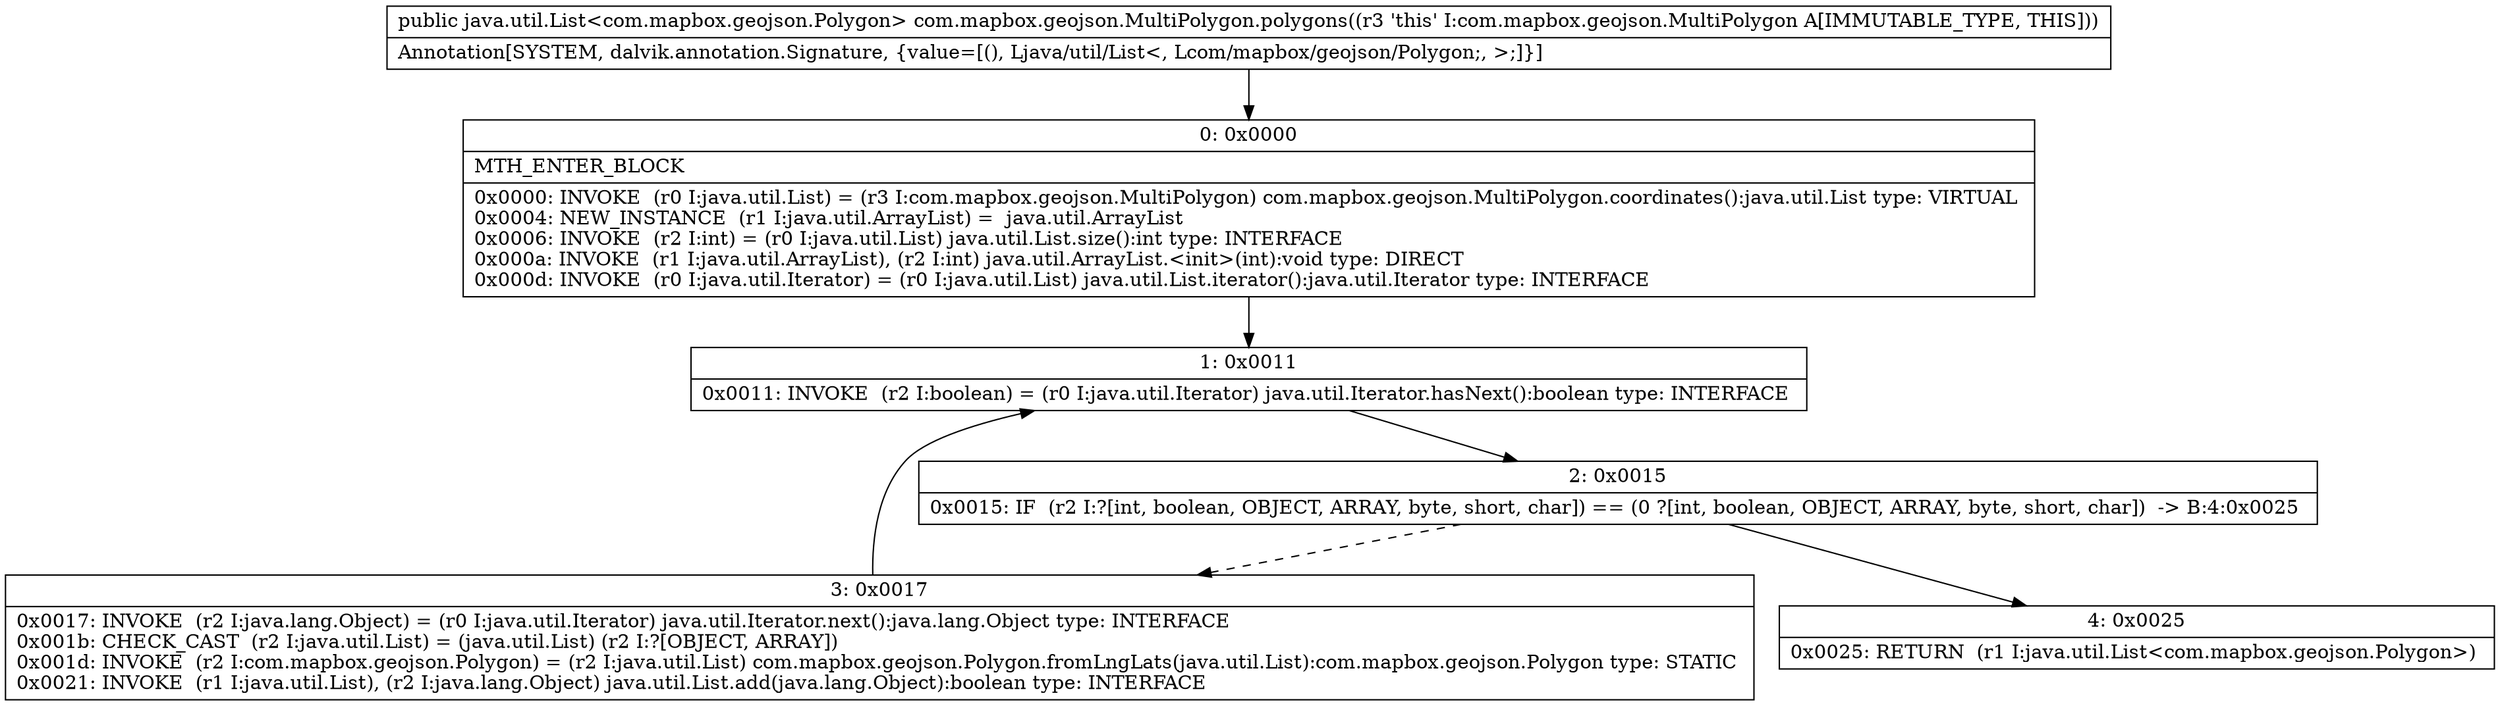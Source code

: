 digraph "CFG forcom.mapbox.geojson.MultiPolygon.polygons()Ljava\/util\/List;" {
Node_0 [shape=record,label="{0\:\ 0x0000|MTH_ENTER_BLOCK\l|0x0000: INVOKE  (r0 I:java.util.List) = (r3 I:com.mapbox.geojson.MultiPolygon) com.mapbox.geojson.MultiPolygon.coordinates():java.util.List type: VIRTUAL \l0x0004: NEW_INSTANCE  (r1 I:java.util.ArrayList) =  java.util.ArrayList \l0x0006: INVOKE  (r2 I:int) = (r0 I:java.util.List) java.util.List.size():int type: INTERFACE \l0x000a: INVOKE  (r1 I:java.util.ArrayList), (r2 I:int) java.util.ArrayList.\<init\>(int):void type: DIRECT \l0x000d: INVOKE  (r0 I:java.util.Iterator) = (r0 I:java.util.List) java.util.List.iterator():java.util.Iterator type: INTERFACE \l}"];
Node_1 [shape=record,label="{1\:\ 0x0011|0x0011: INVOKE  (r2 I:boolean) = (r0 I:java.util.Iterator) java.util.Iterator.hasNext():boolean type: INTERFACE \l}"];
Node_2 [shape=record,label="{2\:\ 0x0015|0x0015: IF  (r2 I:?[int, boolean, OBJECT, ARRAY, byte, short, char]) == (0 ?[int, boolean, OBJECT, ARRAY, byte, short, char])  \-\> B:4:0x0025 \l}"];
Node_3 [shape=record,label="{3\:\ 0x0017|0x0017: INVOKE  (r2 I:java.lang.Object) = (r0 I:java.util.Iterator) java.util.Iterator.next():java.lang.Object type: INTERFACE \l0x001b: CHECK_CAST  (r2 I:java.util.List) = (java.util.List) (r2 I:?[OBJECT, ARRAY]) \l0x001d: INVOKE  (r2 I:com.mapbox.geojson.Polygon) = (r2 I:java.util.List) com.mapbox.geojson.Polygon.fromLngLats(java.util.List):com.mapbox.geojson.Polygon type: STATIC \l0x0021: INVOKE  (r1 I:java.util.List), (r2 I:java.lang.Object) java.util.List.add(java.lang.Object):boolean type: INTERFACE \l}"];
Node_4 [shape=record,label="{4\:\ 0x0025|0x0025: RETURN  (r1 I:java.util.List\<com.mapbox.geojson.Polygon\>) \l}"];
MethodNode[shape=record,label="{public java.util.List\<com.mapbox.geojson.Polygon\> com.mapbox.geojson.MultiPolygon.polygons((r3 'this' I:com.mapbox.geojson.MultiPolygon A[IMMUTABLE_TYPE, THIS]))  | Annotation[SYSTEM, dalvik.annotation.Signature, \{value=[(), Ljava\/util\/List\<, Lcom\/mapbox\/geojson\/Polygon;, \>;]\}]\l}"];
MethodNode -> Node_0;
Node_0 -> Node_1;
Node_1 -> Node_2;
Node_2 -> Node_3[style=dashed];
Node_2 -> Node_4;
Node_3 -> Node_1;
}

